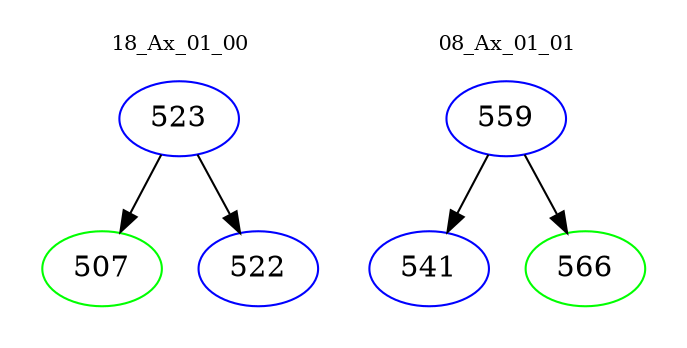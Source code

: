 digraph{
subgraph cluster_0 {
color = white
label = "18_Ax_01_00";
fontsize=10;
T0_523 [label="523", color="blue"]
T0_523 -> T0_507 [color="black"]
T0_507 [label="507", color="green"]
T0_523 -> T0_522 [color="black"]
T0_522 [label="522", color="blue"]
}
subgraph cluster_1 {
color = white
label = "08_Ax_01_01";
fontsize=10;
T1_559 [label="559", color="blue"]
T1_559 -> T1_541 [color="black"]
T1_541 [label="541", color="blue"]
T1_559 -> T1_566 [color="black"]
T1_566 [label="566", color="green"]
}
}
